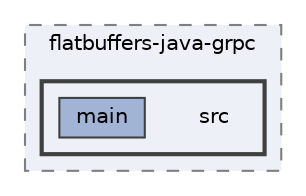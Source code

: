 digraph "flatbuffers/grpc/flatbuffers-java-grpc/src"
{
 // LATEX_PDF_SIZE
  bgcolor="transparent";
  edge [fontname=Helvetica,fontsize=10,labelfontname=Helvetica,labelfontsize=10];
  node [fontname=Helvetica,fontsize=10,shape=box,height=0.2,width=0.4];
  compound=true
  subgraph clusterdir_77155ccf93e2075d6a14130441fe66b5 {
    graph [ bgcolor="#edf0f7", pencolor="grey50", label="flatbuffers-java-grpc", fontname=Helvetica,fontsize=10 style="filled,dashed", URL="dir_77155ccf93e2075d6a14130441fe66b5.html",tooltip=""]
  subgraph clusterdir_c98d7da23bad160be5da4ae290c604b9 {
    graph [ bgcolor="#edf0f7", pencolor="grey25", label="", fontname=Helvetica,fontsize=10 style="filled,bold", URL="dir_c98d7da23bad160be5da4ae290c604b9.html",tooltip=""]
    dir_c98d7da23bad160be5da4ae290c604b9 [shape=plaintext, label="src"];
  dir_8ce206168a202a940d772756795d7d67 [label="main", fillcolor="#a2b4d6", color="grey25", style="filled", URL="dir_8ce206168a202a940d772756795d7d67.html",tooltip=""];
  }
  }
}
